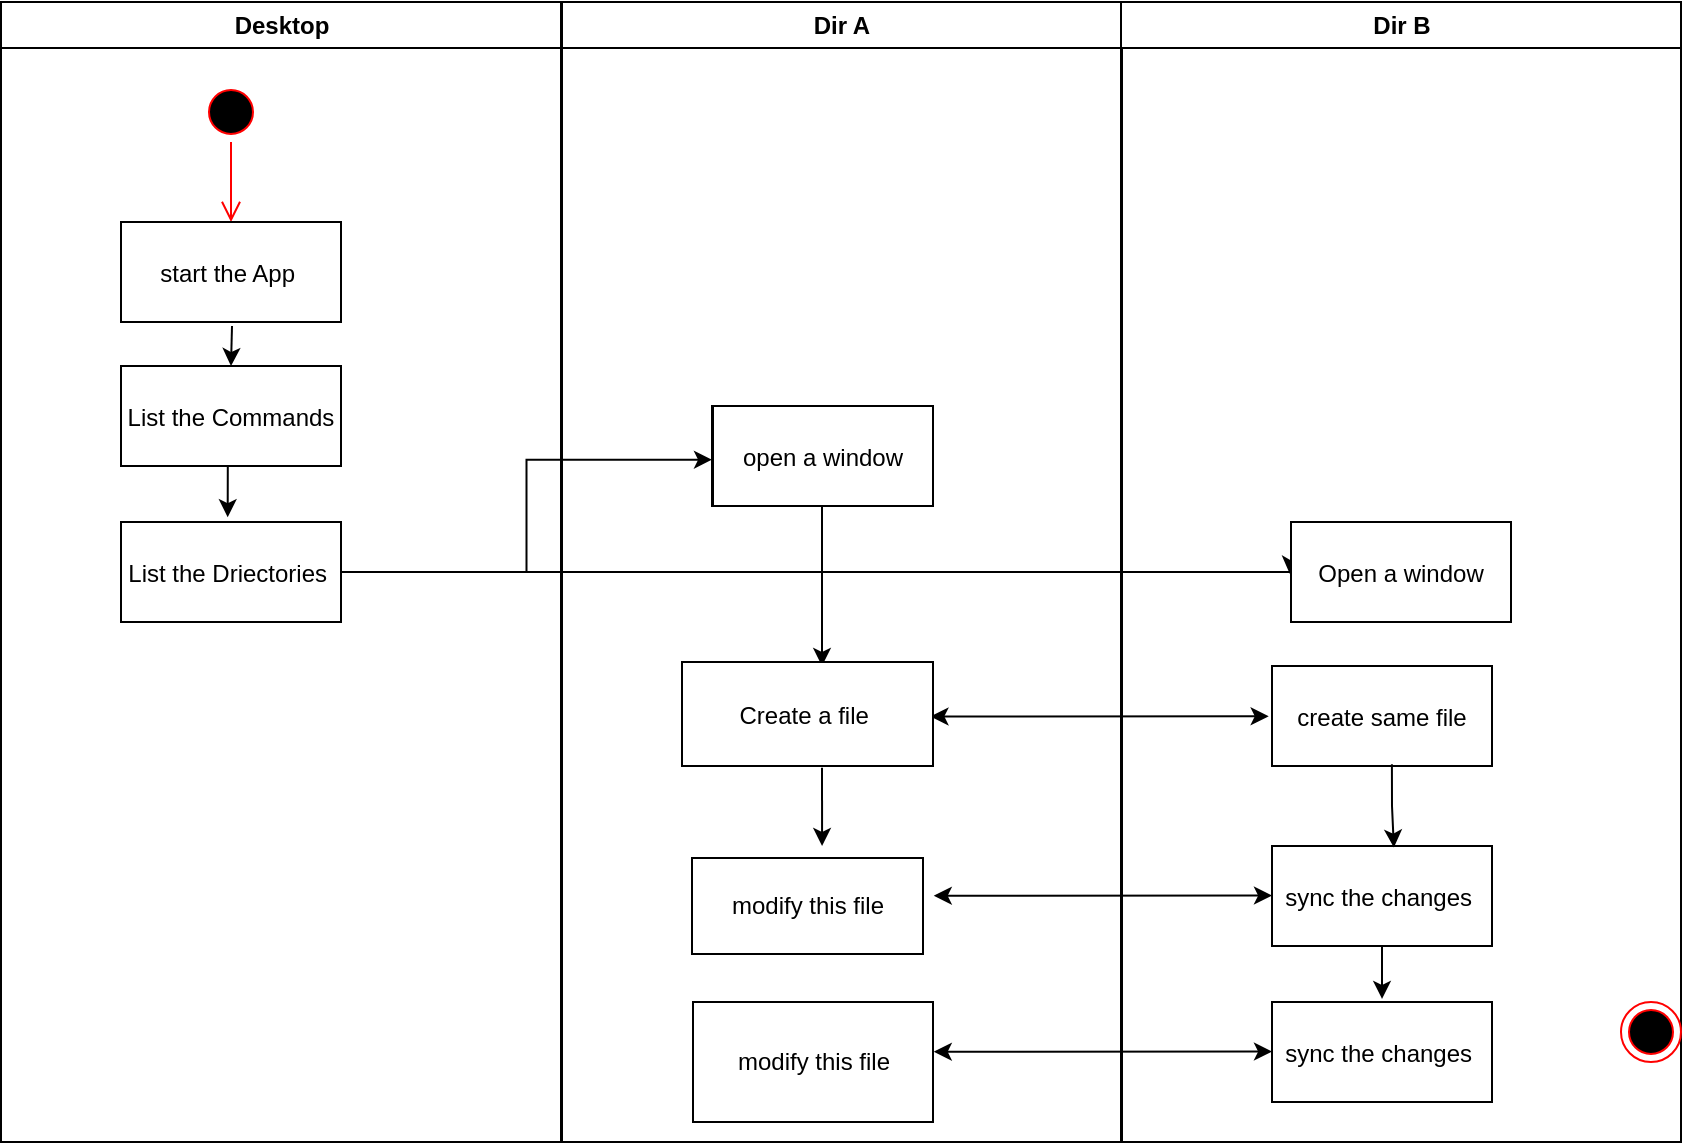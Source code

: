 <mxfile version="20.4.1" type="github">
  <diagram name="Page-1" id="e7e014a7-5840-1c2e-5031-d8a46d1fe8dd">
    <mxGraphModel dx="1568" dy="515" grid="1" gridSize="10" guides="1" tooltips="1" connect="1" arrows="1" fold="1" page="1" pageScale="1" pageWidth="1169" pageHeight="826" background="none" math="0" shadow="0">
      <root>
        <mxCell id="0" />
        <mxCell id="1" parent="0" />
        <mxCell id="nvrEuMOQcaHD5z-Cwk3d-66" style="edgeStyle=orthogonalEdgeStyle;rounded=0;orthogonalLoop=1;jettySize=auto;html=1;entryX=-0.015;entryY=0.503;entryDx=0;entryDy=0;entryPerimeter=0;exitX=0.993;exitY=0.504;exitDx=0;exitDy=0;exitPerimeter=0;endArrow=classic;endFill=1;startArrow=classic;startFill=1;" edge="1" parent="1" source="nvrEuMOQcaHD5z-Cwk3d-62" target="nvrEuMOQcaHD5z-Cwk3d-65">
          <mxGeometry relative="1" as="geometry">
            <mxPoint x="790" y="490" as="targetPoint" />
            <Array as="points" />
          </mxGeometry>
        </mxCell>
        <mxCell id="nvrEuMOQcaHD5z-Cwk3d-61" style="edgeStyle=orthogonalEdgeStyle;rounded=0;orthogonalLoop=1;jettySize=auto;html=1;" edge="1" parent="1" source="18">
          <mxGeometry relative="1" as="geometry">
            <mxPoint x="575.0" y="460" as="targetPoint" />
          </mxGeometry>
        </mxCell>
        <mxCell id="nvrEuMOQcaHD5z-Cwk3d-60" style="edgeStyle=orthogonalEdgeStyle;rounded=0;orthogonalLoop=1;jettySize=auto;html=1;entryX=-0.005;entryY=0.52;entryDx=0;entryDy=0;entryPerimeter=0;" edge="1" parent="1" target="nvrEuMOQcaHD5z-Cwk3d-56">
          <mxGeometry relative="1" as="geometry">
            <mxPoint x="289.5" y="423" as="sourcePoint" />
            <mxPoint x="809" y="415" as="targetPoint" />
            <Array as="points">
              <mxPoint x="289" y="413" />
              <mxPoint x="809" y="413" />
            </Array>
          </mxGeometry>
        </mxCell>
        <mxCell id="nvrEuMOQcaHD5z-Cwk3d-57" style="edgeStyle=orthogonalEdgeStyle;rounded=0;orthogonalLoop=1;jettySize=auto;html=1;entryX=0;entryY=0.537;entryDx=0;entryDy=0;entryPerimeter=0;" edge="1" parent="1" source="10" target="18">
          <mxGeometry relative="1" as="geometry">
            <mxPoint x="340" y="413" as="sourcePoint" />
          </mxGeometry>
        </mxCell>
        <mxCell id="2" value="Desktop" style="swimlane;whiteSpace=wrap" parent="1" vertex="1">
          <mxGeometry x="164.5" y="128" width="280" height="570" as="geometry" />
        </mxCell>
        <mxCell id="5" value="" style="ellipse;shape=startState;fillColor=#000000;strokeColor=#ff0000;" parent="2" vertex="1">
          <mxGeometry x="100" y="40" width="30" height="30" as="geometry" />
        </mxCell>
        <mxCell id="6" value="" style="edgeStyle=elbowEdgeStyle;elbow=horizontal;verticalAlign=bottom;endArrow=open;endSize=8;strokeColor=#FF0000;endFill=1;rounded=0" parent="2" source="5" target="7" edge="1">
          <mxGeometry x="100" y="40" as="geometry">
            <mxPoint x="115" y="110" as="targetPoint" />
          </mxGeometry>
        </mxCell>
        <mxCell id="nvrEuMOQcaHD5z-Cwk3d-48" style="edgeStyle=orthogonalEdgeStyle;rounded=0;orthogonalLoop=1;jettySize=auto;html=1;entryX=0.5;entryY=0;entryDx=0;entryDy=0;entryPerimeter=0;" edge="1" parent="2" target="8">
          <mxGeometry relative="1" as="geometry">
            <mxPoint x="115.5" y="162" as="sourcePoint" />
          </mxGeometry>
        </mxCell>
        <mxCell id="7" value="start the App " style="" parent="2" vertex="1">
          <mxGeometry x="60" y="110" width="110" height="50" as="geometry" />
        </mxCell>
        <mxCell id="nvrEuMOQcaHD5z-Cwk3d-49" style="edgeStyle=orthogonalEdgeStyle;rounded=0;orthogonalLoop=1;jettySize=auto;html=1;entryX=0.485;entryY=-0.048;entryDx=0;entryDy=0;entryPerimeter=0;exitX=0.503;exitY=0.99;exitDx=0;exitDy=0;exitPerimeter=0;" edge="1" parent="2" source="8" target="10">
          <mxGeometry relative="1" as="geometry">
            <Array as="points">
              <mxPoint x="113" y="232" />
            </Array>
          </mxGeometry>
        </mxCell>
        <mxCell id="8" value="List the Commands" style="" parent="2" vertex="1">
          <mxGeometry x="60" y="182" width="110" height="50" as="geometry" />
        </mxCell>
        <mxCell id="10" value="List the Driectories " style="" parent="2" vertex="1">
          <mxGeometry x="60" y="260" width="110" height="50" as="geometry" />
        </mxCell>
        <mxCell id="3" value="Dir A" style="swimlane;whiteSpace=wrap" parent="1" vertex="1">
          <mxGeometry x="444.5" y="128" width="280.5" height="570" as="geometry" />
        </mxCell>
        <mxCell id="17" value="" style="endArrow=open;strokeColor=#FF0000;endFill=1;rounded=0" parent="3" source="15" edge="1">
          <mxGeometry relative="1" as="geometry">
            <mxPoint x="75" y="220" as="targetPoint" />
          </mxGeometry>
        </mxCell>
        <mxCell id="18" value="open a window" style="" parent="3" vertex="1">
          <mxGeometry x="75.5" y="202" width="110" height="50" as="geometry" />
        </mxCell>
        <mxCell id="24" value="" style="endArrow=open;strokeColor=#FF0000;endFill=1;rounded=0" parent="3" source="16" edge="1">
          <mxGeometry relative="1" as="geometry">
            <mxPoint x="150" y="245" as="targetPoint" />
          </mxGeometry>
        </mxCell>
        <mxCell id="nvrEuMOQcaHD5z-Cwk3d-72" style="edgeStyle=orthogonalEdgeStyle;rounded=0;orthogonalLoop=1;jettySize=auto;html=1;entryX=0.542;entryY=0;entryDx=0;entryDy=0;entryPerimeter=0;startArrow=none;startFill=0;endArrow=classic;endFill=1;exitX=0.5;exitY=1.017;exitDx=0;exitDy=0;exitPerimeter=0;" edge="1" parent="3" source="nvrEuMOQcaHD5z-Cwk3d-62">
          <mxGeometry relative="1" as="geometry">
            <mxPoint x="130.54" y="422" as="targetPoint" />
          </mxGeometry>
        </mxCell>
        <mxCell id="nvrEuMOQcaHD5z-Cwk3d-62" value="Create a file " style="" vertex="1" parent="3">
          <mxGeometry x="75.5" y="332" width="110" height="50" as="geometry" />
        </mxCell>
        <mxCell id="nvrEuMOQcaHD5z-Cwk3d-74" value="Dir A" style="swimlane;whiteSpace=wrap" vertex="1" parent="3">
          <mxGeometry x="0.5" width="280" height="570" as="geometry" />
        </mxCell>
        <mxCell id="nvrEuMOQcaHD5z-Cwk3d-75" value="" style="endArrow=open;strokeColor=#FF0000;endFill=1;rounded=0" edge="1" parent="nvrEuMOQcaHD5z-Cwk3d-74">
          <mxGeometry relative="1" as="geometry">
            <mxPoint x="75" y="220" as="targetPoint" />
          </mxGeometry>
        </mxCell>
        <mxCell id="nvrEuMOQcaHD5z-Cwk3d-76" value="open a window" style="" vertex="1" parent="nvrEuMOQcaHD5z-Cwk3d-74">
          <mxGeometry x="75.5" y="202" width="110" height="50" as="geometry" />
        </mxCell>
        <mxCell id="nvrEuMOQcaHD5z-Cwk3d-77" value="" style="endArrow=open;strokeColor=#FF0000;endFill=1;rounded=0" edge="1" parent="nvrEuMOQcaHD5z-Cwk3d-74">
          <mxGeometry relative="1" as="geometry">
            <mxPoint x="150" y="245" as="targetPoint" />
          </mxGeometry>
        </mxCell>
        <mxCell id="nvrEuMOQcaHD5z-Cwk3d-79" value="Create a file " style="" vertex="1" parent="nvrEuMOQcaHD5z-Cwk3d-74">
          <mxGeometry x="60" y="330" width="125.5" height="52" as="geometry" />
        </mxCell>
        <mxCell id="nvrEuMOQcaHD5z-Cwk3d-80" value="modify this file" style="whiteSpace=wrap;html=1;fillColor=rgb(255, 255, 255);strokeColor=rgb(0, 0, 0);fontColor=rgb(0, 0, 0);" vertex="1" parent="3">
          <mxGeometry x="65.5" y="428" width="115.5" height="48" as="geometry" />
        </mxCell>
        <mxCell id="4" value="Dir B" style="swimlane;whiteSpace=wrap" parent="1" vertex="1">
          <mxGeometry x="724.5" y="128" width="280" height="570" as="geometry" />
        </mxCell>
        <mxCell id="nvrEuMOQcaHD5z-Cwk3d-85" style="edgeStyle=orthogonalEdgeStyle;rounded=0;orthogonalLoop=1;jettySize=auto;html=1;entryX=0.5;entryY=-0.031;entryDx=0;entryDy=0;entryPerimeter=0;startArrow=none;startFill=0;endArrow=classic;endFill=1;" edge="1" parent="4" source="33" target="nvrEuMOQcaHD5z-Cwk3d-82">
          <mxGeometry relative="1" as="geometry" />
        </mxCell>
        <mxCell id="33" value="sync the changes " style="" parent="4" vertex="1">
          <mxGeometry x="75.5" y="422" width="110" height="50" as="geometry" />
        </mxCell>
        <mxCell id="38" value="" style="ellipse;shape=endState;fillColor=#000000;strokeColor=#ff0000" parent="4" vertex="1">
          <mxGeometry x="250" y="500" width="30" height="30" as="geometry" />
        </mxCell>
        <mxCell id="nvrEuMOQcaHD5z-Cwk3d-56" value="Open a window" style="" vertex="1" parent="4">
          <mxGeometry x="85" y="260" width="110" height="50" as="geometry" />
        </mxCell>
        <mxCell id="nvrEuMOQcaHD5z-Cwk3d-65" value="create same file" style="" vertex="1" parent="4">
          <mxGeometry x="75.5" y="332" width="110" height="50" as="geometry" />
        </mxCell>
        <mxCell id="nvrEuMOQcaHD5z-Cwk3d-73" style="edgeStyle=orthogonalEdgeStyle;rounded=0;orthogonalLoop=1;jettySize=auto;html=1;entryX=-0.015;entryY=0.503;entryDx=0;entryDy=0;entryPerimeter=0;exitX=0.993;exitY=0.504;exitDx=0;exitDy=0;exitPerimeter=0;endArrow=classic;endFill=1;startArrow=classic;startFill=1;" edge="1" parent="4">
          <mxGeometry relative="1" as="geometry">
            <mxPoint x="-93.62" y="446.84" as="sourcePoint" />
            <mxPoint x="75.5" y="446.79" as="targetPoint" />
            <Array as="points" />
          </mxGeometry>
        </mxCell>
        <mxCell id="nvrEuMOQcaHD5z-Cwk3d-81" value="modify this file" style="whiteSpace=wrap;html=1;fillColor=rgb(255, 255, 255);strokeColor=rgb(0, 0, 0);fontColor=rgb(0, 0, 0);" vertex="1" parent="4">
          <mxGeometry x="-214" y="500" width="120" height="60" as="geometry" />
        </mxCell>
        <mxCell id="nvrEuMOQcaHD5z-Cwk3d-82" value="sync the changes " style="" vertex="1" parent="4">
          <mxGeometry x="75.5" y="500" width="110" height="50" as="geometry" />
        </mxCell>
        <mxCell id="nvrEuMOQcaHD5z-Cwk3d-83" style="edgeStyle=orthogonalEdgeStyle;rounded=0;orthogonalLoop=1;jettySize=auto;html=1;entryX=-0.015;entryY=0.503;entryDx=0;entryDy=0;entryPerimeter=0;exitX=0.993;exitY=0.504;exitDx=0;exitDy=0;exitPerimeter=0;endArrow=classic;endFill=1;startArrow=classic;startFill=1;" edge="1" parent="4">
          <mxGeometry relative="1" as="geometry">
            <mxPoint x="-93.62" y="524.84" as="sourcePoint" />
            <mxPoint x="75.5" y="524.79" as="targetPoint" />
            <Array as="points" />
          </mxGeometry>
        </mxCell>
        <mxCell id="nvrEuMOQcaHD5z-Cwk3d-84" style="edgeStyle=orthogonalEdgeStyle;rounded=0;orthogonalLoop=1;jettySize=auto;html=1;entryX=0.554;entryY=0.016;entryDx=0;entryDy=0;entryPerimeter=0;startArrow=none;startFill=0;endArrow=classic;endFill=1;exitX=0.545;exitY=0.982;exitDx=0;exitDy=0;exitPerimeter=0;" edge="1" parent="4" source="nvrEuMOQcaHD5z-Cwk3d-65" target="33">
          <mxGeometry relative="1" as="geometry">
            <mxPoint x="-139.0" y="392.85" as="sourcePoint" />
            <mxPoint x="-138.96" y="432" as="targetPoint" />
          </mxGeometry>
        </mxCell>
      </root>
    </mxGraphModel>
  </diagram>
</mxfile>
